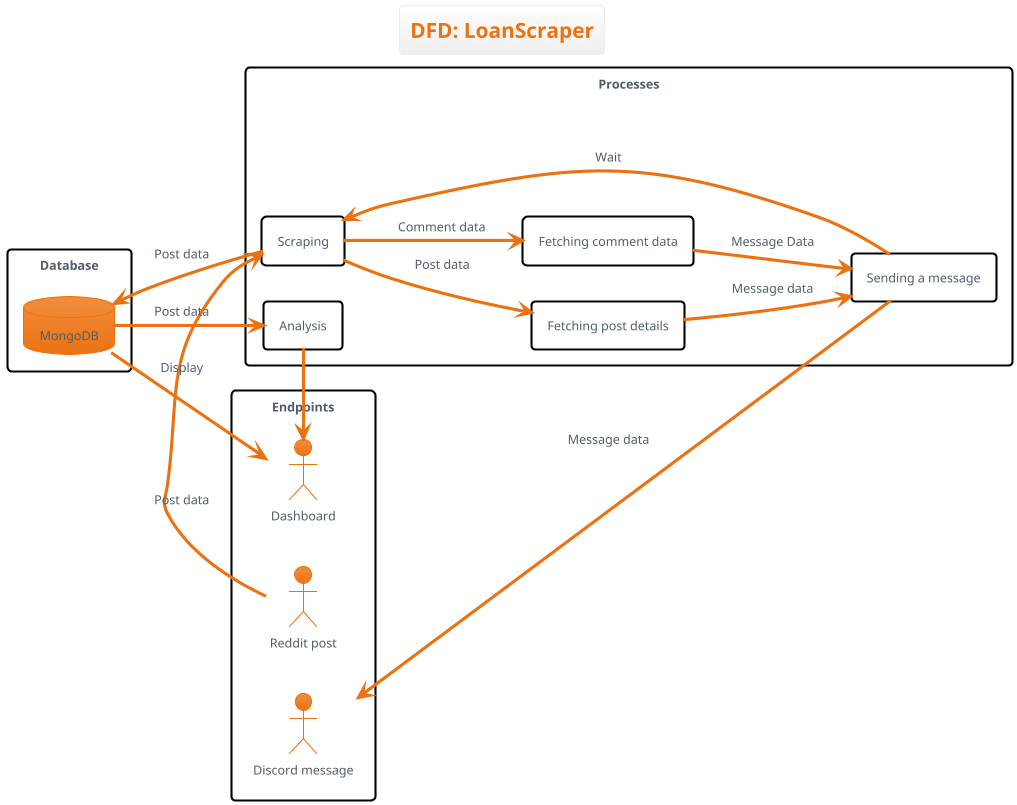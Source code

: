 @startuml dfd
!theme aws-orange
!define PROCESS rectangle
!define DATA_STORE folder

title DFD: LoanScraper

skinparam rectangle {
  BackgroundColor White
  BorderColor Black
}

skinparam folder {
  BackgroundColor White
  BorderColor Black
}

left to right direction

rectangle "Endpoints" as Endpoints {
  actor post as "Reddit post"
  actor externalSystem as "Discord message"
  actor dashboard as "Dashboard"
}

rectangle "Processes" as Processes {
  PROCESS scraping as "Scraping"
  PROCESS sendMessage as "Sending a message"
  PROCESS fetchMessage as "Fetching post details"
  PROCESS calcAnalysis as "Analysis"
  PROCESS fetchComments as "Fetching comment data"
}

rectangle "Database" as Database {
  database db as "MongoDB"
}

post -down-> scraping : "Post data"
scraping -down-> fetchMessage : "Post data"
fetchMessage -down-> sendMessage : "Message data"
sendMessage --> externalSystem : "Message data"
sendMessage -down-> scraping : "Wait"
scraping -down-> fetchComments : "Comment data"
fetchComments -down-> sendMessage : "Message Data"
scraping -down-> db : "Post data"
db -down-> calcAnalysis : "Post data"
db -down-> dashboard : "Display"
calcAnalysis -up-> dashboard
@enduml
